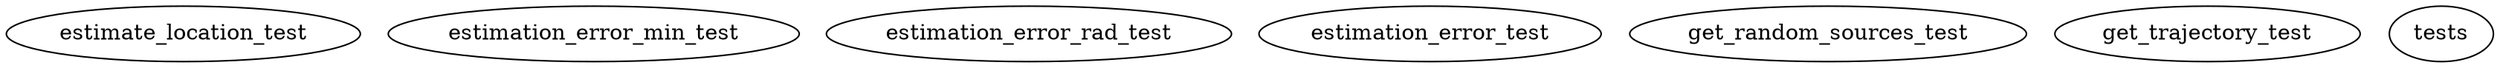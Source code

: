 /* Created by mdot for Matlab */
digraph m2html {

  estimate_location_test [URL="estimate_location_test.html"];
  estimation_error_min_test [URL="estimation_error_min_test.html"];
  estimation_error_rad_test [URL="estimation_error_rad_test.html"];
  estimation_error_test [URL="estimation_error_test.html"];
  get_random_sources_test [URL="get_random_sources_test.html"];
  get_trajectory_test [URL="get_trajectory_test.html"];
  tests [URL="tests.html"];
}